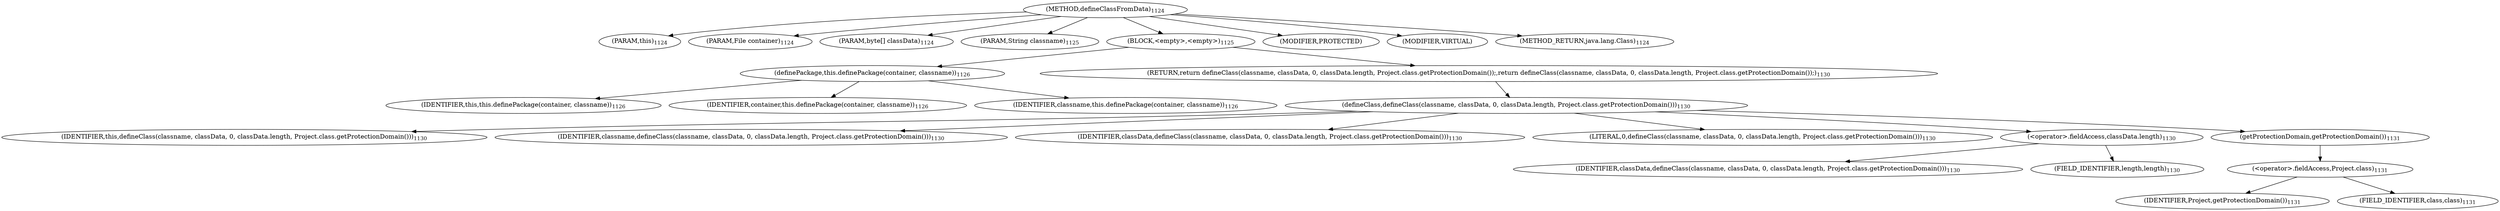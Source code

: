 digraph "defineClassFromData" {  
"2231" [label = <(METHOD,defineClassFromData)<SUB>1124</SUB>> ]
"151" [label = <(PARAM,this)<SUB>1124</SUB>> ]
"2232" [label = <(PARAM,File container)<SUB>1124</SUB>> ]
"2233" [label = <(PARAM,byte[] classData)<SUB>1124</SUB>> ]
"2234" [label = <(PARAM,String classname)<SUB>1125</SUB>> ]
"2235" [label = <(BLOCK,&lt;empty&gt;,&lt;empty&gt;)<SUB>1125</SUB>> ]
"2236" [label = <(definePackage,this.definePackage(container, classname))<SUB>1126</SUB>> ]
"150" [label = <(IDENTIFIER,this,this.definePackage(container, classname))<SUB>1126</SUB>> ]
"2237" [label = <(IDENTIFIER,container,this.definePackage(container, classname))<SUB>1126</SUB>> ]
"2238" [label = <(IDENTIFIER,classname,this.definePackage(container, classname))<SUB>1126</SUB>> ]
"2239" [label = <(RETURN,return defineClass(classname, classData, 0, classData.length, Project.class.getProtectionDomain());,return defineClass(classname, classData, 0, classData.length, Project.class.getProtectionDomain());)<SUB>1130</SUB>> ]
"2240" [label = <(defineClass,defineClass(classname, classData, 0, classData.length, Project.class.getProtectionDomain()))<SUB>1130</SUB>> ]
"152" [label = <(IDENTIFIER,this,defineClass(classname, classData, 0, classData.length, Project.class.getProtectionDomain()))<SUB>1130</SUB>> ]
"2241" [label = <(IDENTIFIER,classname,defineClass(classname, classData, 0, classData.length, Project.class.getProtectionDomain()))<SUB>1130</SUB>> ]
"2242" [label = <(IDENTIFIER,classData,defineClass(classname, classData, 0, classData.length, Project.class.getProtectionDomain()))<SUB>1130</SUB>> ]
"2243" [label = <(LITERAL,0,defineClass(classname, classData, 0, classData.length, Project.class.getProtectionDomain()))<SUB>1130</SUB>> ]
"2244" [label = <(&lt;operator&gt;.fieldAccess,classData.length)<SUB>1130</SUB>> ]
"2245" [label = <(IDENTIFIER,classData,defineClass(classname, classData, 0, classData.length, Project.class.getProtectionDomain()))<SUB>1130</SUB>> ]
"2246" [label = <(FIELD_IDENTIFIER,length,length)<SUB>1130</SUB>> ]
"2247" [label = <(getProtectionDomain,getProtectionDomain())<SUB>1131</SUB>> ]
"2248" [label = <(&lt;operator&gt;.fieldAccess,Project.class)<SUB>1131</SUB>> ]
"2249" [label = <(IDENTIFIER,Project,getProtectionDomain())<SUB>1131</SUB>> ]
"2250" [label = <(FIELD_IDENTIFIER,class,class)<SUB>1131</SUB>> ]
"2251" [label = <(MODIFIER,PROTECTED)> ]
"2252" [label = <(MODIFIER,VIRTUAL)> ]
"2253" [label = <(METHOD_RETURN,java.lang.Class)<SUB>1124</SUB>> ]
  "2231" -> "151" 
  "2231" -> "2232" 
  "2231" -> "2233" 
  "2231" -> "2234" 
  "2231" -> "2235" 
  "2231" -> "2251" 
  "2231" -> "2252" 
  "2231" -> "2253" 
  "2235" -> "2236" 
  "2235" -> "2239" 
  "2236" -> "150" 
  "2236" -> "2237" 
  "2236" -> "2238" 
  "2239" -> "2240" 
  "2240" -> "152" 
  "2240" -> "2241" 
  "2240" -> "2242" 
  "2240" -> "2243" 
  "2240" -> "2244" 
  "2240" -> "2247" 
  "2244" -> "2245" 
  "2244" -> "2246" 
  "2247" -> "2248" 
  "2248" -> "2249" 
  "2248" -> "2250" 
}
